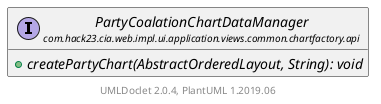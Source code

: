 @startuml
    set namespaceSeparator none
    hide empty fields
    hide empty methods

    interface "<size:14>PartyCoalationChartDataManager\n<size:10>com.hack23.cia.web.impl.ui.application.views.common.chartfactory.api" as com.hack23.cia.web.impl.ui.application.views.common.chartfactory.api.PartyCoalationChartDataManager [[PartyCoalationChartDataManager.html]] {
        {abstract} +createPartyChart(AbstractOrderedLayout, String): void
    }

    center footer UMLDoclet 2.0.4, PlantUML 1.2019.06
@enduml
